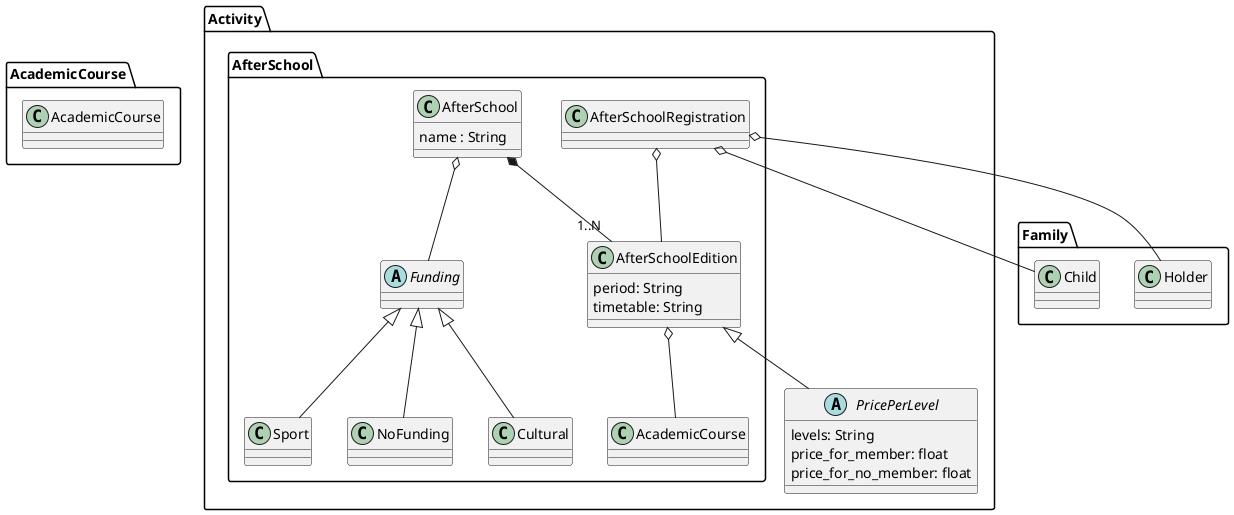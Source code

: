 @startuml
package AcademicCourse{
  class AcademicCourse
}
package Activity{
    package AfterSchool{

        class AfterSchool{
            name : String
        }
        class AfterSchoolEdition{
            period: String
            timetable: String
        }
        class AfterSchoolRegistration

        AfterSchool *-- "1..N" AfterSchoolEdition: ""
        AfterSchoolEdition o-- AcademicCourse

        AfterSchoolRegistration o-- AfterSchoolEdition

        abstract class Funding
        class Cultural
        class Sport
        class NoFunding
        Funding <|-- Cultural
        Funding <|-- Sport
        Funding <|-- NoFunding

          AfterSchool o-- Funding
    }
    abstract class PricePerLevel{
        levels: String
        price_for_member: float
        price_for_no_member: float
    }

    AfterSchoolEdition <|-- PricePerLevel
}
package Family{
    class Child
    class Holder
}
AfterSchoolRegistration o-- Child
AfterSchoolRegistration o-- Holder

@enduml
